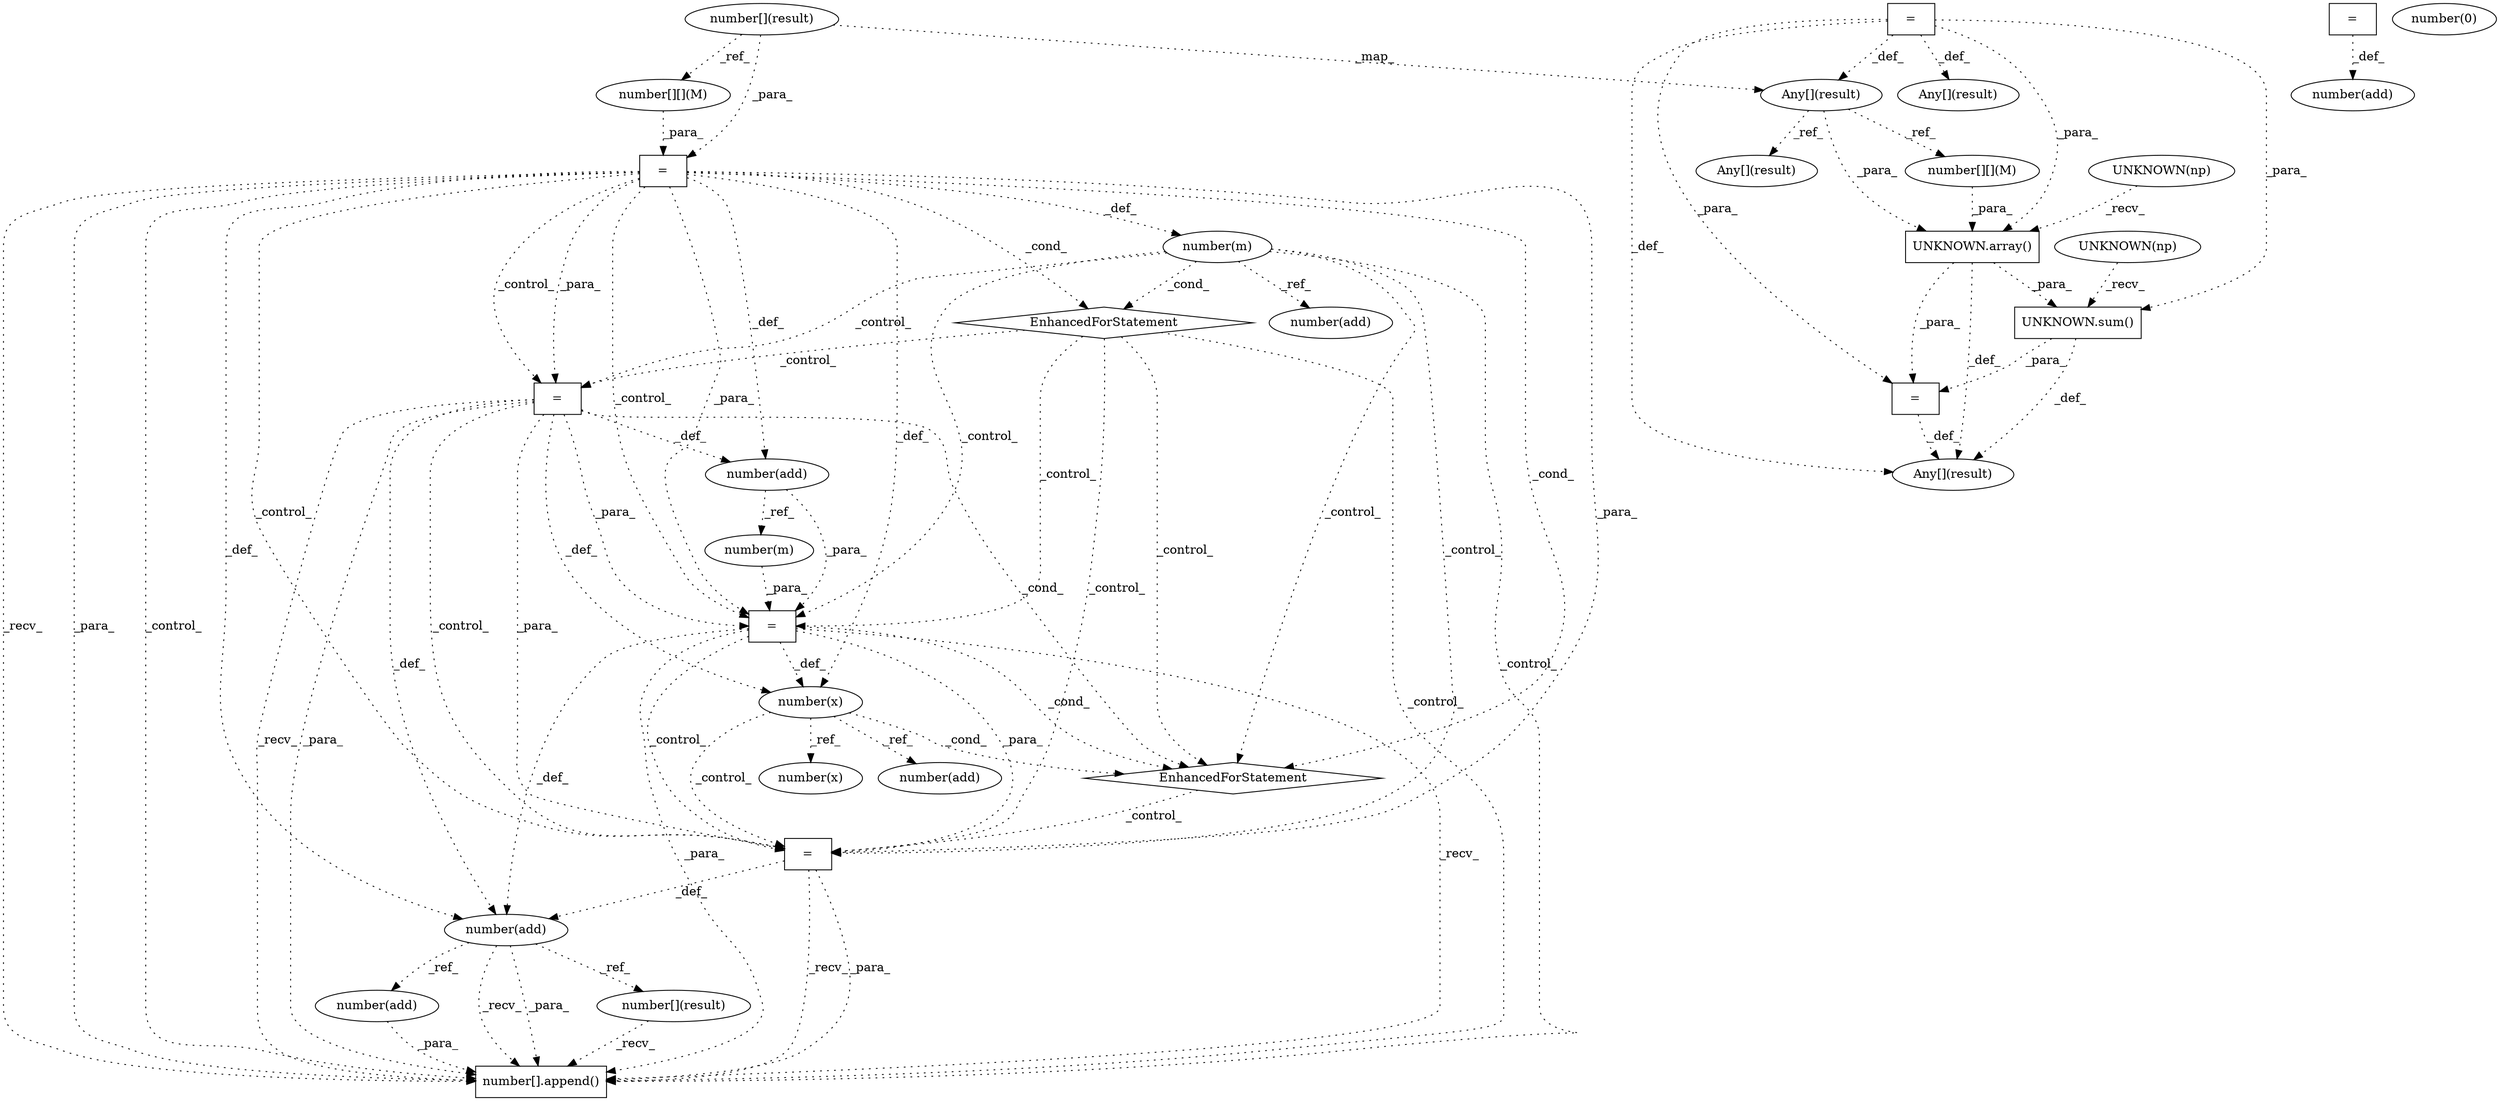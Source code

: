 digraph G {
1 [label="number(add)" shape=ellipse]
2 [label="Any[](result)" shape=ellipse]
3 [label="UNKNOWN(np)" shape=ellipse]
4 [label="number(add)" shape=ellipse]
5 [label="=" shape=box]
6 [label="number(add)" shape=ellipse]
7 [label="Any[](result)" shape=ellipse]
8 [label="number(add)" shape=ellipse]
9 [label="number[][](M)" shape=ellipse]
10 [label="=" shape=box]
11 [label="EnhancedForStatement" shape=diamond]
12 [label="number[](result)" shape=ellipse]
13 [label="=" shape=box]
14 [label="=" shape=box]
15 [label="EnhancedForStatement" shape=diamond]
16 [label="UNKNOWN.array()" shape=box]
17 [label="number(m)" shape=ellipse]
18 [label="=" shape=box]
19 [label="Any[](result)" shape=ellipse]
20 [label="number[].append()" shape=box]
21 [label="=" shape=box]
22 [label="number(x)" shape=ellipse]
23 [label="number[][](M)" shape=ellipse]
24 [label="number(x)" shape=ellipse]
25 [label="UNKNOWN.sum()" shape=box]
26 [label="Any[](result)" shape=ellipse]
27 [label="number(add)" shape=ellipse]
28 [label="number(m)" shape=ellipse]
29 [label="UNKNOWN(np)" shape=ellipse]
30 [label="number[](result)" shape=ellipse]
31 [label="number(add)" shape=ellipse]
32 [label="number(0)" shape=ellipse]
33 [label="=" shape=box]
8 -> 1 [label="_ref_" style=dotted];
19 -> 2 [label="_ref_" style=dotted];
17 -> 4 [label="_ref_" style=dotted];
23 -> 5 [label="_para_" style=dotted];
12 -> 5 [label="_para_" style=dotted];
14 -> 6 [label="_def_" style=dotted];
5 -> 6 [label="_def_" style=dotted];
33 -> 7 [label="_def_" style=dotted];
25 -> 7 [label="_def_" style=dotted];
16 -> 7 [label="_def_" style=dotted];
18 -> 7 [label="_def_" style=dotted];
10 -> 8 [label="_def_" style=dotted];
21 -> 8 [label="_def_" style=dotted];
14 -> 8 [label="_def_" style=dotted];
5 -> 8 [label="_def_" style=dotted];
19 -> 9 [label="_ref_" style=dotted];
15 -> 10 [label="_control_" style=dotted];
21 -> 10 [label="_para_" style=dotted];
14 -> 10 [label="_para_" style=dotted];
5 -> 10 [label="_para_" style=dotted];
11 -> 10 [label="_control_" style=dotted];
22 -> 10 [label="_control_" style=dotted];
21 -> 10 [label="_control_" style=dotted];
14 -> 10 [label="_control_" style=dotted];
5 -> 10 [label="_control_" style=dotted];
17 -> 10 [label="_control_" style=dotted];
17 -> 11 [label="_cond_" style=dotted];
5 -> 11 [label="_cond_" style=dotted];
11 -> 14 [label="_control_" style=dotted];
5 -> 14 [label="_para_" style=dotted];
17 -> 14 [label="_control_" style=dotted];
5 -> 14 [label="_control_" style=dotted];
11 -> 15 [label="_control_" style=dotted];
22 -> 15 [label="_cond_" style=dotted];
21 -> 15 [label="_cond_" style=dotted];
14 -> 15 [label="_cond_" style=dotted];
5 -> 15 [label="_cond_" style=dotted];
17 -> 15 [label="_control_" style=dotted];
29 -> 16 [label="_recv_" style=dotted];
9 -> 16 [label="_para_" style=dotted];
19 -> 16 [label="_para_" style=dotted];
18 -> 16 [label="_para_" style=dotted];
5 -> 17 [label="_def_" style=dotted];
18 -> 19 [label="_def_" style=dotted];
12 -> 19 [label="_map_" style=dotted];
11 -> 20 [label="_control_" style=dotted];
30 -> 20 [label="_recv_" style=dotted];
1 -> 20 [label="_para_" style=dotted];
8 -> 20 [label="_recv_" style=dotted];
10 -> 20 [label="_recv_" style=dotted];
21 -> 20 [label="_recv_" style=dotted];
14 -> 20 [label="_recv_" style=dotted];
5 -> 20 [label="_recv_" style=dotted];
8 -> 20 [label="_para_" style=dotted];
10 -> 20 [label="_para_" style=dotted];
21 -> 20 [label="_para_" style=dotted];
14 -> 20 [label="_para_" style=dotted];
5 -> 20 [label="_para_" style=dotted];
17 -> 20 [label="_control_" style=dotted];
5 -> 20 [label="_control_" style=dotted];
11 -> 21 [label="_control_" style=dotted];
28 -> 21 [label="_para_" style=dotted];
6 -> 21 [label="_para_" style=dotted];
14 -> 21 [label="_para_" style=dotted];
5 -> 21 [label="_para_" style=dotted];
17 -> 21 [label="_control_" style=dotted];
5 -> 21 [label="_control_" style=dotted];
21 -> 22 [label="_def_" style=dotted];
14 -> 22 [label="_def_" style=dotted];
5 -> 22 [label="_def_" style=dotted];
12 -> 23 [label="_ref_" style=dotted];
22 -> 24 [label="_ref_" style=dotted];
3 -> 25 [label="_recv_" style=dotted];
16 -> 25 [label="_para_" style=dotted];
18 -> 25 [label="_para_" style=dotted];
18 -> 26 [label="_def_" style=dotted];
22 -> 27 [label="_ref_" style=dotted];
6 -> 28 [label="_ref_" style=dotted];
8 -> 30 [label="_ref_" style=dotted];
13 -> 31 [label="_def_" style=dotted];
25 -> 33 [label="_para_" style=dotted];
16 -> 33 [label="_para_" style=dotted];
18 -> 33 [label="_para_" style=dotted];
}